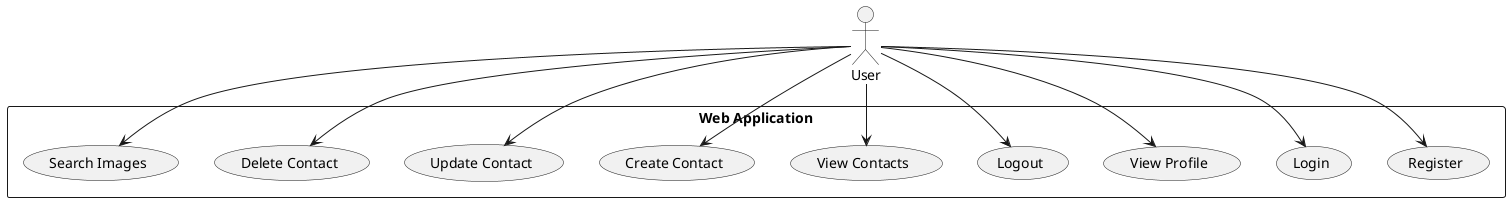 @startuml UseCaseDiagram
actor User

rectangle "Web Application" {
  (Register)
  (Login)
  (View Profile)
  (Logout)
  (View Contacts)
  (Create Contact)
  (Update Contact)
  (Delete Contact)
  (Search Images)
}

User --> (Register)
User --> (Login)
User --> (View Profile)
User --> (Logout)
User --> (View Contacts)
User --> (Create Contact)
User --> (Update Contact)
User --> (Delete Contact)
User --> (Search Images)
@enduml